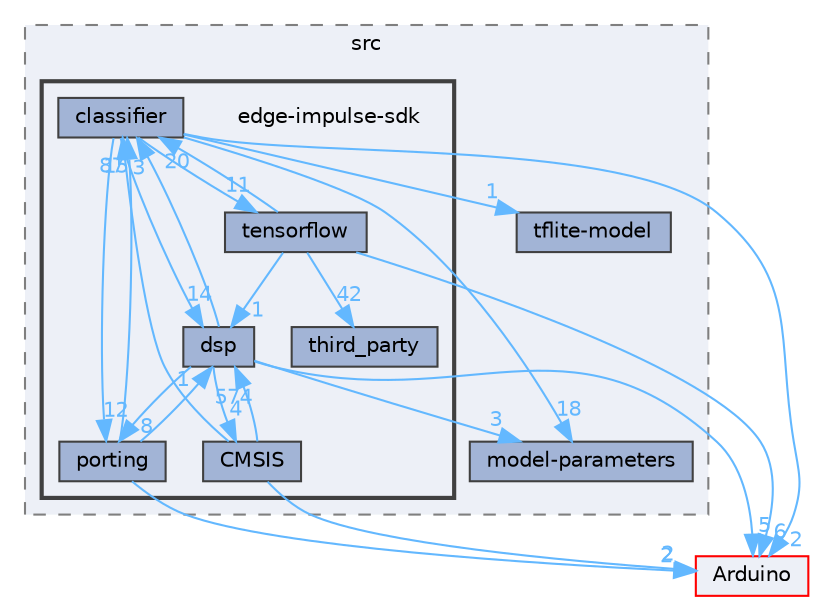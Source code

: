 digraph "Face_Access_inferencing/src/edge-impulse-sdk"
{
 // LATEX_PDF_SIZE
  bgcolor="transparent";
  edge [fontname=Helvetica,fontsize=10,labelfontname=Helvetica,labelfontsize=10];
  node [fontname=Helvetica,fontsize=10,shape=box,height=0.2,width=0.4];
  compound=true
  subgraph clusterdir_a10e16a828caf535b3ccf4484f92e610 {
    graph [ bgcolor="#edf0f7", pencolor="grey50", label="src", fontname=Helvetica,fontsize=10 style="filled,dashed", URL="dir_a10e16a828caf535b3ccf4484f92e610.html",tooltip=""]
  dir_dbd2491d7b62253ce630b92abaa69375 [label="model-parameters", fillcolor="#a2b4d6", color="grey25", style="filled", URL="dir_dbd2491d7b62253ce630b92abaa69375.html",tooltip=""];
  dir_732eb1c4eb51de3fcfc757eabe2a865b [label="tflite-model", fillcolor="#a2b4d6", color="grey25", style="filled", URL="dir_732eb1c4eb51de3fcfc757eabe2a865b.html",tooltip=""];
  subgraph clusterdir_295f854905297c9d29514d45981534fb {
    graph [ bgcolor="#edf0f7", pencolor="grey25", label="", fontname=Helvetica,fontsize=10 style="filled,bold", URL="dir_295f854905297c9d29514d45981534fb.html",tooltip=""]
    dir_295f854905297c9d29514d45981534fb [shape=plaintext, label="edge-impulse-sdk"];
  dir_23fbe5a3fb0933f31748c7066d658296 [label="classifier", fillcolor="#a2b4d6", color="grey25", style="filled", URL="dir_23fbe5a3fb0933f31748c7066d658296.html",tooltip=""];
  dir_422805ad9a7eb491d4bca5bd0e9f03eb [label="CMSIS", fillcolor="#a2b4d6", color="grey25", style="filled", URL="dir_422805ad9a7eb491d4bca5bd0e9f03eb.html",tooltip=""];
  dir_886b43ea9b160eca43e3ca1bc455c6fc [label="dsp", fillcolor="#a2b4d6", color="grey25", style="filled", URL="dir_886b43ea9b160eca43e3ca1bc455c6fc.html",tooltip=""];
  dir_77876a311ad5c794abf7dab690b99819 [label="porting", fillcolor="#a2b4d6", color="grey25", style="filled", URL="dir_77876a311ad5c794abf7dab690b99819.html",tooltip=""];
  dir_88de7df65619900f92563be63df6b182 [label="tensorflow", fillcolor="#a2b4d6", color="grey25", style="filled", URL="dir_88de7df65619900f92563be63df6b182.html",tooltip=""];
  dir_2a457971a8f494342600f6c4d34599ba [label="third_party", fillcolor="#a2b4d6", color="grey25", style="filled", URL="dir_2a457971a8f494342600f6c4d34599ba.html",tooltip=""];
  }
  }
  dir_a991eec27578c865874ede3d8ec657c2 [label="Arduino", fillcolor="#edf0f7", color="red", style="filled", URL="dir_a991eec27578c865874ede3d8ec657c2.html",tooltip=""];
  dir_23fbe5a3fb0933f31748c7066d658296->dir_77876a311ad5c794abf7dab690b99819 [headlabel="12", labeldistance=1.5 headhref="dir_000048_000243.html" href="dir_000048_000243.html" color="steelblue1" fontcolor="steelblue1"];
  dir_23fbe5a3fb0933f31748c7066d658296->dir_886b43ea9b160eca43e3ca1bc455c6fc [headlabel="14", labeldistance=1.5 headhref="dir_000048_000084.html" href="dir_000048_000084.html" color="steelblue1" fontcolor="steelblue1"];
  dir_23fbe5a3fb0933f31748c7066d658296->dir_dbd2491d7b62253ce630b92abaa69375 [headlabel="18", labeldistance=1.5 headhref="dir_000048_000197.html" href="dir_000048_000197.html" color="steelblue1" fontcolor="steelblue1"];
  dir_23fbe5a3fb0933f31748c7066d658296->dir_88de7df65619900f92563be63df6b182 [headlabel="11", labeldistance=1.5 headhref="dir_000048_000318.html" href="dir_000048_000318.html" color="steelblue1" fontcolor="steelblue1"];
  dir_23fbe5a3fb0933f31748c7066d658296->dir_a991eec27578c865874ede3d8ec657c2 [headlabel="2", labeldistance=1.5 headhref="dir_000048_000014.html" href="dir_000048_000014.html" color="steelblue1" fontcolor="steelblue1"];
  dir_23fbe5a3fb0933f31748c7066d658296->dir_732eb1c4eb51de3fcfc757eabe2a865b [headlabel="1", labeldistance=1.5 headhref="dir_000048_000337.html" href="dir_000048_000337.html" color="steelblue1" fontcolor="steelblue1"];
  dir_422805ad9a7eb491d4bca5bd0e9f03eb->dir_23fbe5a3fb0933f31748c7066d658296 [headlabel="87", labeldistance=1.5 headhref="dir_000051_000048.html" href="dir_000051_000048.html" color="steelblue1" fontcolor="steelblue1"];
  dir_422805ad9a7eb491d4bca5bd0e9f03eb->dir_886b43ea9b160eca43e3ca1bc455c6fc [headlabel="574", labeldistance=1.5 headhref="dir_000051_000084.html" href="dir_000051_000084.html" color="steelblue1" fontcolor="steelblue1"];
  dir_422805ad9a7eb491d4bca5bd0e9f03eb->dir_a991eec27578c865874ede3d8ec657c2 [headlabel="2", labeldistance=1.5 headhref="dir_000051_000014.html" href="dir_000051_000014.html" color="steelblue1" fontcolor="steelblue1"];
  dir_886b43ea9b160eca43e3ca1bc455c6fc->dir_23fbe5a3fb0933f31748c7066d658296 [headlabel="3", labeldistance=1.5 headhref="dir_000084_000048.html" href="dir_000084_000048.html" color="steelblue1" fontcolor="steelblue1"];
  dir_886b43ea9b160eca43e3ca1bc455c6fc->dir_422805ad9a7eb491d4bca5bd0e9f03eb [headlabel="4", labeldistance=1.5 headhref="dir_000084_000051.html" href="dir_000084_000051.html" color="steelblue1" fontcolor="steelblue1"];
  dir_886b43ea9b160eca43e3ca1bc455c6fc->dir_77876a311ad5c794abf7dab690b99819 [headlabel="8", labeldistance=1.5 headhref="dir_000084_000243.html" href="dir_000084_000243.html" color="steelblue1" fontcolor="steelblue1"];
  dir_886b43ea9b160eca43e3ca1bc455c6fc->dir_a991eec27578c865874ede3d8ec657c2 [headlabel="5", labeldistance=1.5 headhref="dir_000084_000014.html" href="dir_000084_000014.html" color="steelblue1" fontcolor="steelblue1"];
  dir_886b43ea9b160eca43e3ca1bc455c6fc->dir_dbd2491d7b62253ce630b92abaa69375 [headlabel="3", labeldistance=1.5 headhref="dir_000084_000197.html" href="dir_000084_000197.html" color="steelblue1" fontcolor="steelblue1"];
  dir_77876a311ad5c794abf7dab690b99819->dir_23fbe5a3fb0933f31748c7066d658296 [headlabel="15", labeldistance=1.5 headhref="dir_000243_000048.html" href="dir_000243_000048.html" color="steelblue1" fontcolor="steelblue1"];
  dir_77876a311ad5c794abf7dab690b99819->dir_886b43ea9b160eca43e3ca1bc455c6fc [headlabel="1", labeldistance=1.5 headhref="dir_000243_000084.html" href="dir_000243_000084.html" color="steelblue1" fontcolor="steelblue1"];
  dir_77876a311ad5c794abf7dab690b99819->dir_a991eec27578c865874ede3d8ec657c2 [headlabel="2", labeldistance=1.5 headhref="dir_000243_000014.html" href="dir_000243_000014.html" color="steelblue1" fontcolor="steelblue1"];
  dir_88de7df65619900f92563be63df6b182->dir_23fbe5a3fb0933f31748c7066d658296 [headlabel="20", labeldistance=1.5 headhref="dir_000318_000048.html" href="dir_000318_000048.html" color="steelblue1" fontcolor="steelblue1"];
  dir_88de7df65619900f92563be63df6b182->dir_2a457971a8f494342600f6c4d34599ba [headlabel="42", labeldistance=1.5 headhref="dir_000318_000344.html" href="dir_000318_000344.html" color="steelblue1" fontcolor="steelblue1"];
  dir_88de7df65619900f92563be63df6b182->dir_886b43ea9b160eca43e3ca1bc455c6fc [headlabel="1", labeldistance=1.5 headhref="dir_000318_000084.html" href="dir_000318_000084.html" color="steelblue1" fontcolor="steelblue1"];
  dir_88de7df65619900f92563be63df6b182->dir_a991eec27578c865874ede3d8ec657c2 [headlabel="6", labeldistance=1.5 headhref="dir_000318_000014.html" href="dir_000318_000014.html" color="steelblue1" fontcolor="steelblue1"];
}
